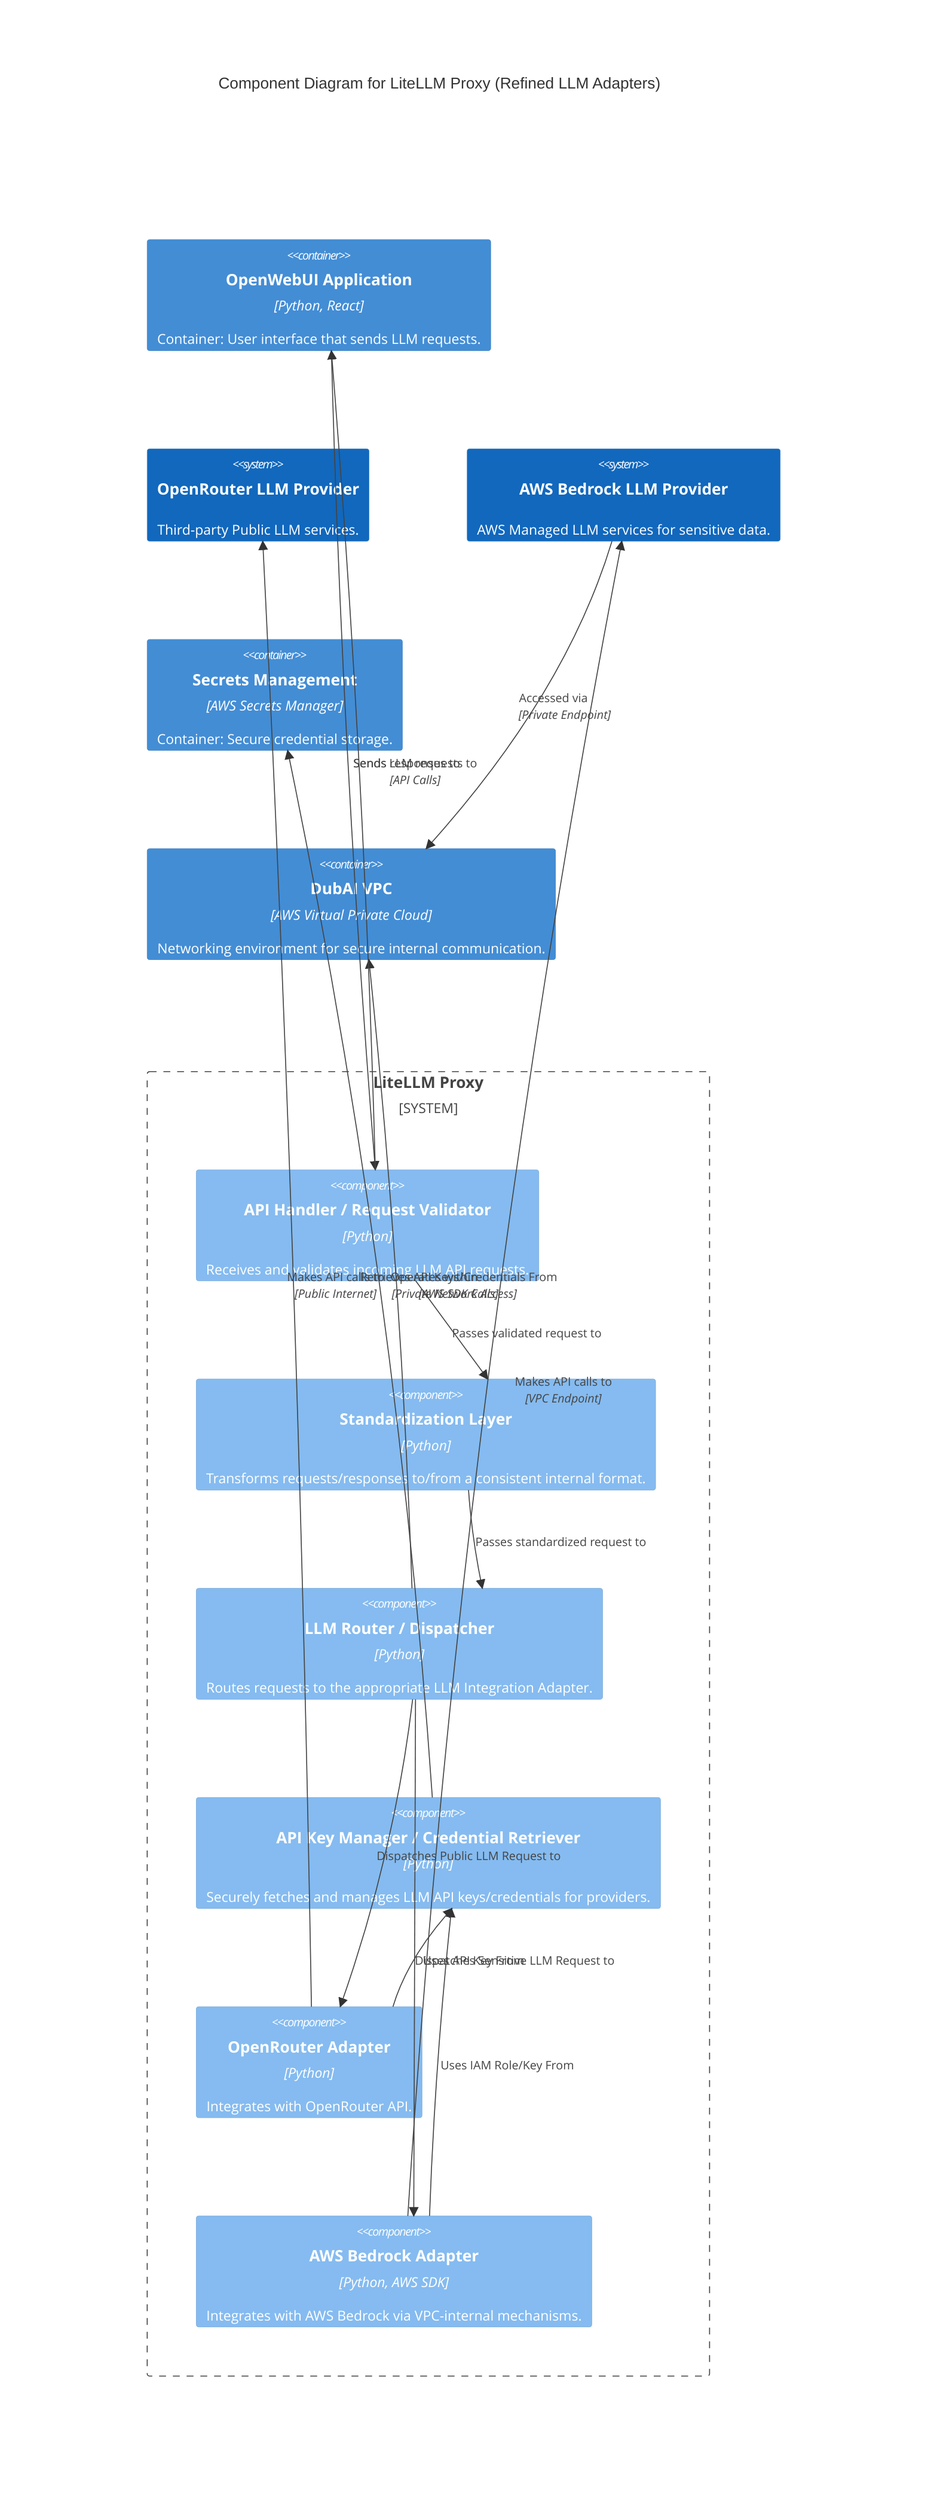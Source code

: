 C4Component
    title Component Diagram for LiteLLM Proxy (Refined LLM Adapters)

    Container(openwebui_app, "OpenWebUI Application", "Python, React", "Container: User interface that sends LLM requests.")
    System(openrouter_llm, "OpenRouter LLM Provider", "Third-party Public LLM services.")
    System(aws_bedrock_llm, "AWS Bedrock LLM Provider", "AWS Managed LLM services for sensitive data.")
    Container(secrets_mgmt, "Secrets Management", "AWS Secrets Manager", "Container: Secure credential storage.")
    Container(dubai_vpc, "DubAI VPC", "AWS Virtual Private Cloud", "Networking environment for secure internal communication.")


    System_Boundary(litellm_proxy, "LiteLLM Proxy") {

        Component(api_handler, "API Handler / Request Validator", "Python", "Receives and validates incoming LLM API requests.")
        Component(std_layer, "Standardization Layer", "Python", "Transforms requests/responses to/from a consistent internal format.")
        Component(llm_router, "LLM Router / Dispatcher", "Python", "Routes requests to the appropriate LLM Integration Adapter.")
        Component(api_key_manager, "API Key Manager / Credential Retriever", "Python", "Securely fetches and manages LLM API keys/credentials for providers.")

        Component(openrouter_adapter, "OpenRouter Adapter", "Python", "Integrates with OpenRouter API.")
        Component(aws_bedrock_adapter, "AWS Bedrock Adapter", "Python, AWS SDK", "Integrates with AWS Bedrock via VPC-internal mechanisms.")


        Rel(api_handler, std_layer, "Passes validated request to")
        Rel(std_layer, llm_router, "Passes standardized request to")
        Rel(llm_router, openrouter_adapter, "Dispatches Public LLM Request to")
        Rel(llm_router, aws_bedrock_adapter, "Dispatches Sensitive LLM Request to")

        Rel(api_key_manager, secrets_mgmt, "Retrieves API Keys/Credentials From", "AWS SDK Calls")
        Rel(openrouter_adapter, api_key_manager, "Uses API Key From")
        Rel(aws_bedrock_adapter, api_key_manager, "Uses IAM Role/Key From")

        Rel(openrouter_adapter, openrouter_llm, "Makes API calls to", "Public Internet")
        Rel(aws_bedrock_adapter, aws_bedrock_llm, "Makes API calls to", "VPC Endpoint")

        Rel(llm_router, dubai_vpc, "Operates within", "Private Network Access")
        Rel(aws_bedrock_llm, dubai_vpc, "Accessed via", "Private Endpoint")

    }

    Rel(openwebui_app, api_handler, "Sends LLM requests to", "API Calls")
    Rel(api_handler, openwebui_app, "Sends responses to")